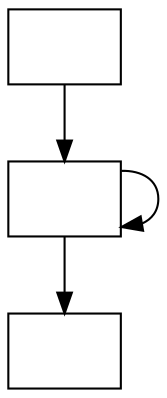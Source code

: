 digraph unnamed {

	Node0x558a76958e10 [shape=record,label="{}"];
	Node0x558a76958e10 -> Node0x558a7695a210;
	Node0x558a7695a210 [shape=record,label="{}"];
	Node0x558a7695a210 -> Node0x558a7695a210;
	Node0x558a7695a210 -> Node0x558a769eb3f0;
	Node0x558a769eb3f0 [shape=record,label="{}"];
}
